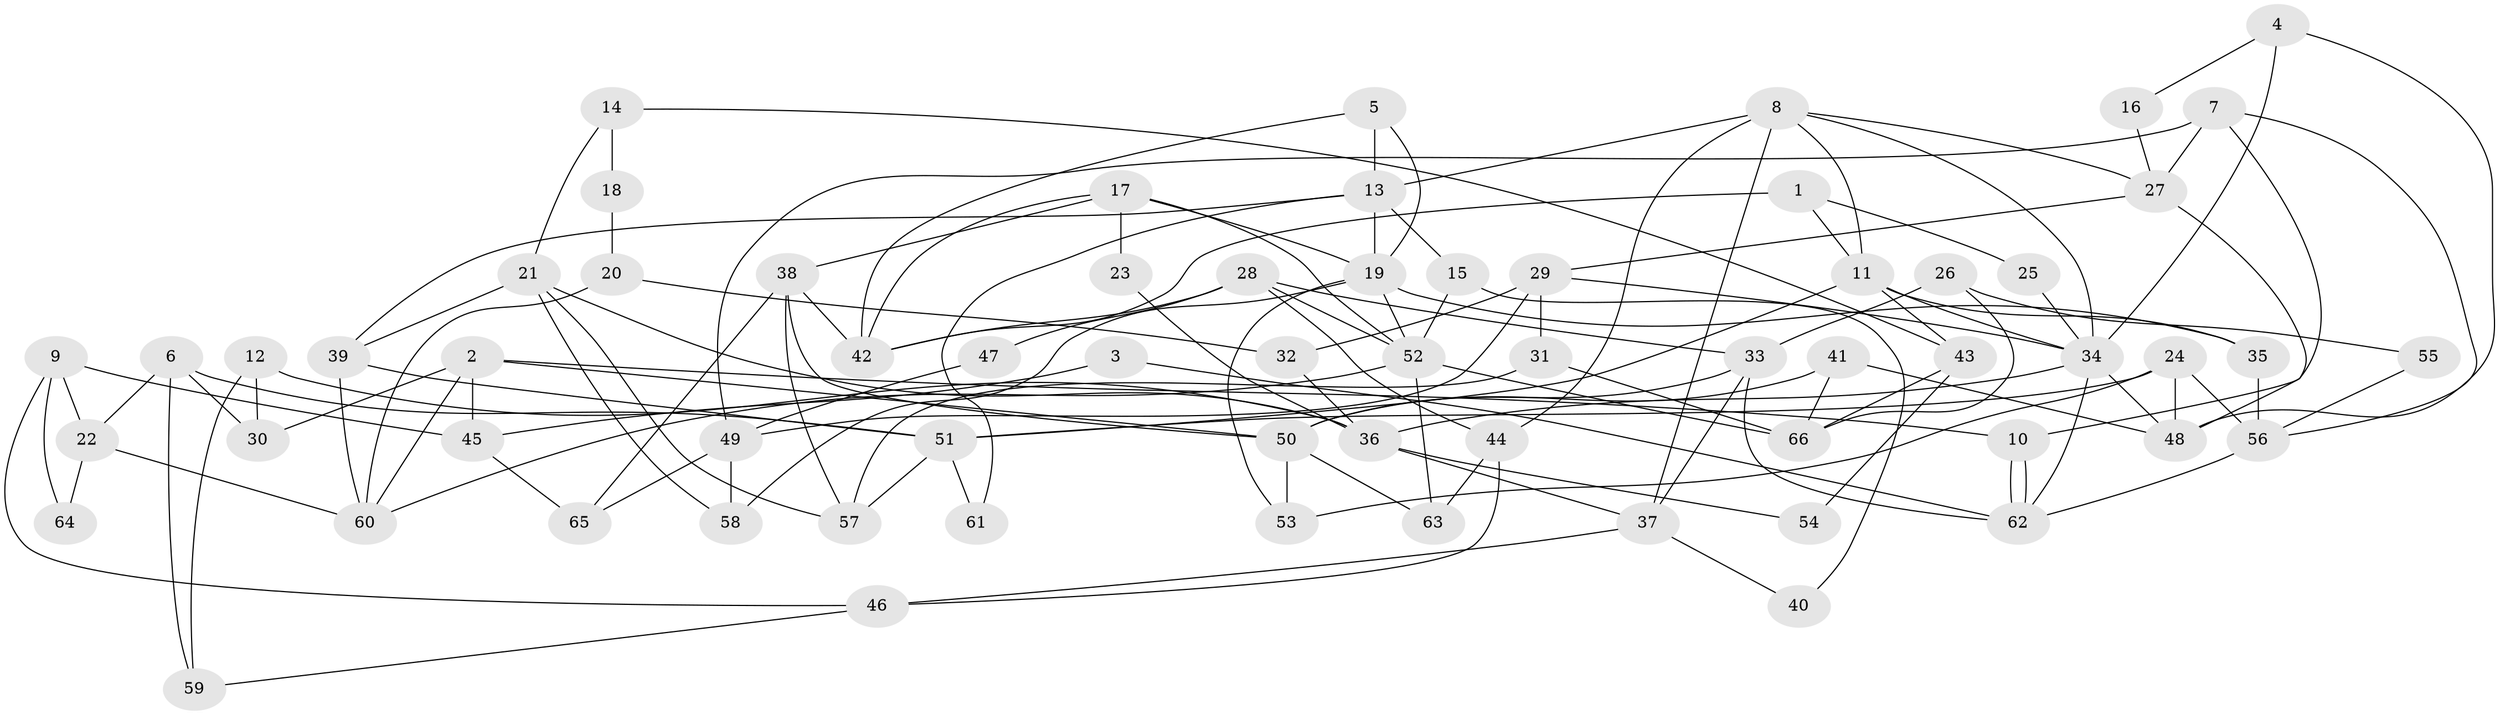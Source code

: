 // coarse degree distribution, {7: 0.16666666666666666, 5: 0.14285714285714285, 4: 0.07142857142857142, 3: 0.23809523809523808, 6: 0.07142857142857142, 9: 0.023809523809523808, 8: 0.07142857142857142, 2: 0.16666666666666666, 10: 0.047619047619047616}
// Generated by graph-tools (version 1.1) at 2025/24/03/03/25 07:24:02]
// undirected, 66 vertices, 132 edges
graph export_dot {
graph [start="1"]
  node [color=gray90,style=filled];
  1;
  2;
  3;
  4;
  5;
  6;
  7;
  8;
  9;
  10;
  11;
  12;
  13;
  14;
  15;
  16;
  17;
  18;
  19;
  20;
  21;
  22;
  23;
  24;
  25;
  26;
  27;
  28;
  29;
  30;
  31;
  32;
  33;
  34;
  35;
  36;
  37;
  38;
  39;
  40;
  41;
  42;
  43;
  44;
  45;
  46;
  47;
  48;
  49;
  50;
  51;
  52;
  53;
  54;
  55;
  56;
  57;
  58;
  59;
  60;
  61;
  62;
  63;
  64;
  65;
  66;
  1 -- 11;
  1 -- 42;
  1 -- 25;
  2 -- 60;
  2 -- 50;
  2 -- 10;
  2 -- 30;
  2 -- 45;
  3 -- 62;
  3 -- 45;
  4 -- 48;
  4 -- 34;
  4 -- 16;
  5 -- 13;
  5 -- 19;
  5 -- 42;
  6 -- 22;
  6 -- 30;
  6 -- 51;
  6 -- 59;
  7 -- 56;
  7 -- 10;
  7 -- 27;
  7 -- 49;
  8 -- 11;
  8 -- 27;
  8 -- 13;
  8 -- 34;
  8 -- 37;
  8 -- 44;
  9 -- 45;
  9 -- 46;
  9 -- 22;
  9 -- 64;
  10 -- 62;
  10 -- 62;
  11 -- 34;
  11 -- 51;
  11 -- 35;
  11 -- 43;
  12 -- 59;
  12 -- 36;
  12 -- 30;
  13 -- 39;
  13 -- 15;
  13 -- 19;
  13 -- 61;
  14 -- 21;
  14 -- 43;
  14 -- 18;
  15 -- 52;
  15 -- 40;
  16 -- 27;
  17 -- 19;
  17 -- 42;
  17 -- 23;
  17 -- 38;
  17 -- 52;
  18 -- 20;
  19 -- 53;
  19 -- 35;
  19 -- 52;
  19 -- 58;
  20 -- 32;
  20 -- 60;
  21 -- 58;
  21 -- 36;
  21 -- 39;
  21 -- 57;
  22 -- 60;
  22 -- 64;
  23 -- 36;
  24 -- 56;
  24 -- 51;
  24 -- 48;
  24 -- 53;
  25 -- 34;
  26 -- 33;
  26 -- 66;
  26 -- 55;
  27 -- 48;
  27 -- 29;
  28 -- 44;
  28 -- 52;
  28 -- 33;
  28 -- 42;
  28 -- 47;
  29 -- 31;
  29 -- 32;
  29 -- 34;
  29 -- 49;
  31 -- 66;
  31 -- 57;
  32 -- 36;
  33 -- 62;
  33 -- 37;
  33 -- 50;
  34 -- 36;
  34 -- 48;
  34 -- 62;
  35 -- 56;
  36 -- 37;
  36 -- 54;
  37 -- 40;
  37 -- 46;
  38 -- 42;
  38 -- 50;
  38 -- 57;
  38 -- 65;
  39 -- 51;
  39 -- 60;
  41 -- 50;
  41 -- 48;
  41 -- 66;
  43 -- 66;
  43 -- 54;
  44 -- 63;
  44 -- 46;
  45 -- 65;
  46 -- 59;
  47 -- 49;
  49 -- 58;
  49 -- 65;
  50 -- 53;
  50 -- 63;
  51 -- 57;
  51 -- 61;
  52 -- 60;
  52 -- 63;
  52 -- 66;
  55 -- 56;
  56 -- 62;
}
